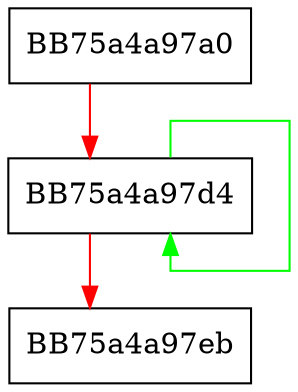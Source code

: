 digraph SSE_subpd {
  node [shape="box"];
  graph [splines=ortho];
  BB75a4a97a0 -> BB75a4a97d4 [color="red"];
  BB75a4a97d4 -> BB75a4a97d4 [color="green"];
  BB75a4a97d4 -> BB75a4a97eb [color="red"];
}